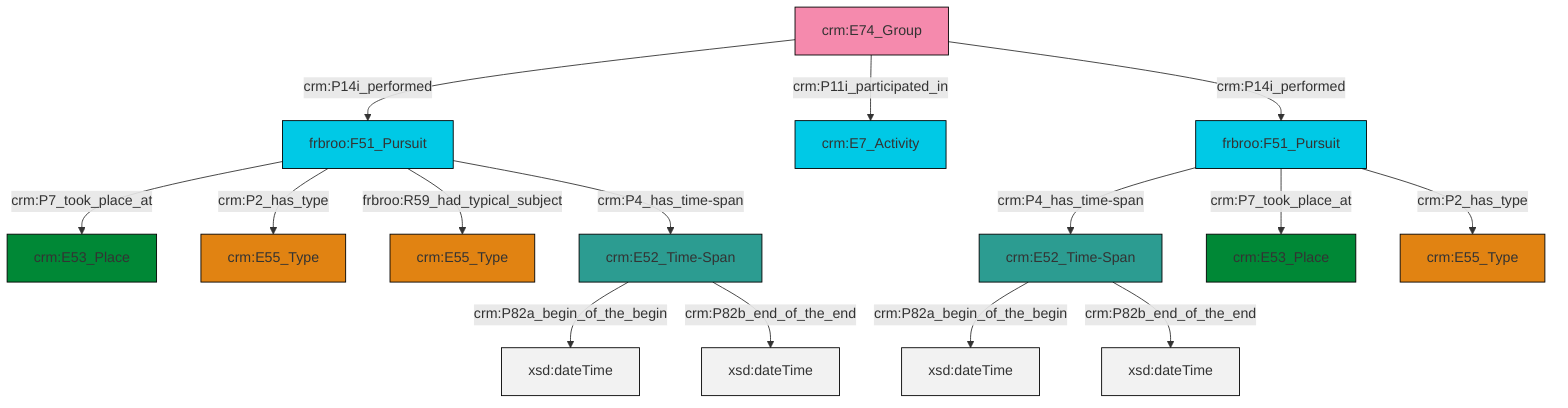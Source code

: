 graph TD
classDef Literal fill:#f2f2f2,stroke:#000000;
classDef CRM_Entity fill:#FFFFFF,stroke:#000000;
classDef Temporal_Entity fill:#00C9E6, stroke:#000000;
classDef Type fill:#E18312, stroke:#000000;
classDef Time-Span fill:#2C9C91, stroke:#000000;
classDef Appellation fill:#FFEB7F, stroke:#000000;
classDef Place fill:#008836, stroke:#000000;
classDef Persistent_Item fill:#B266B2, stroke:#000000;
classDef Conceptual_Object fill:#FFD700, stroke:#000000;
classDef Physical_Thing fill:#D2B48C, stroke:#000000;
classDef Actor fill:#f58aad, stroke:#000000;
classDef PC_Classes fill:#4ce600, stroke:#000000;
classDef Multi fill:#cccccc,stroke:#000000;

0["crm:E74_Group"]:::Actor -->|crm:P14i_performed| 1["frbroo:F51_Pursuit"]:::Temporal_Entity
2["crm:E52_Time-Span"]:::Time-Span -->|crm:P82a_begin_of_the_begin| 3[xsd:dateTime]:::Literal
1["frbroo:F51_Pursuit"]:::Temporal_Entity -->|crm:P7_took_place_at| 9["crm:E53_Place"]:::Place
13["crm:E52_Time-Span"]:::Time-Span -->|crm:P82a_begin_of_the_begin| 14[xsd:dateTime]:::Literal
15["frbroo:F51_Pursuit"]:::Temporal_Entity -->|crm:P4_has_time-span| 13["crm:E52_Time-Span"]:::Time-Span
1["frbroo:F51_Pursuit"]:::Temporal_Entity -->|crm:P2_has_type| 17["crm:E55_Type"]:::Type
2["crm:E52_Time-Span"]:::Time-Span -->|crm:P82b_end_of_the_end| 23[xsd:dateTime]:::Literal
1["frbroo:F51_Pursuit"]:::Temporal_Entity -->|frbroo:R59_had_typical_subject| 7["crm:E55_Type"]:::Type
13["crm:E52_Time-Span"]:::Time-Span -->|crm:P82b_end_of_the_end| 24[xsd:dateTime]:::Literal
15["frbroo:F51_Pursuit"]:::Temporal_Entity -->|crm:P7_took_place_at| 25["crm:E53_Place"]:::Place
0["crm:E74_Group"]:::Actor -->|crm:P11i_participated_in| 5["crm:E7_Activity"]:::Temporal_Entity
1["frbroo:F51_Pursuit"]:::Temporal_Entity -->|crm:P4_has_time-span| 2["crm:E52_Time-Span"]:::Time-Span
15["frbroo:F51_Pursuit"]:::Temporal_Entity -->|crm:P2_has_type| 18["crm:E55_Type"]:::Type
0["crm:E74_Group"]:::Actor -->|crm:P14i_performed| 15["frbroo:F51_Pursuit"]:::Temporal_Entity